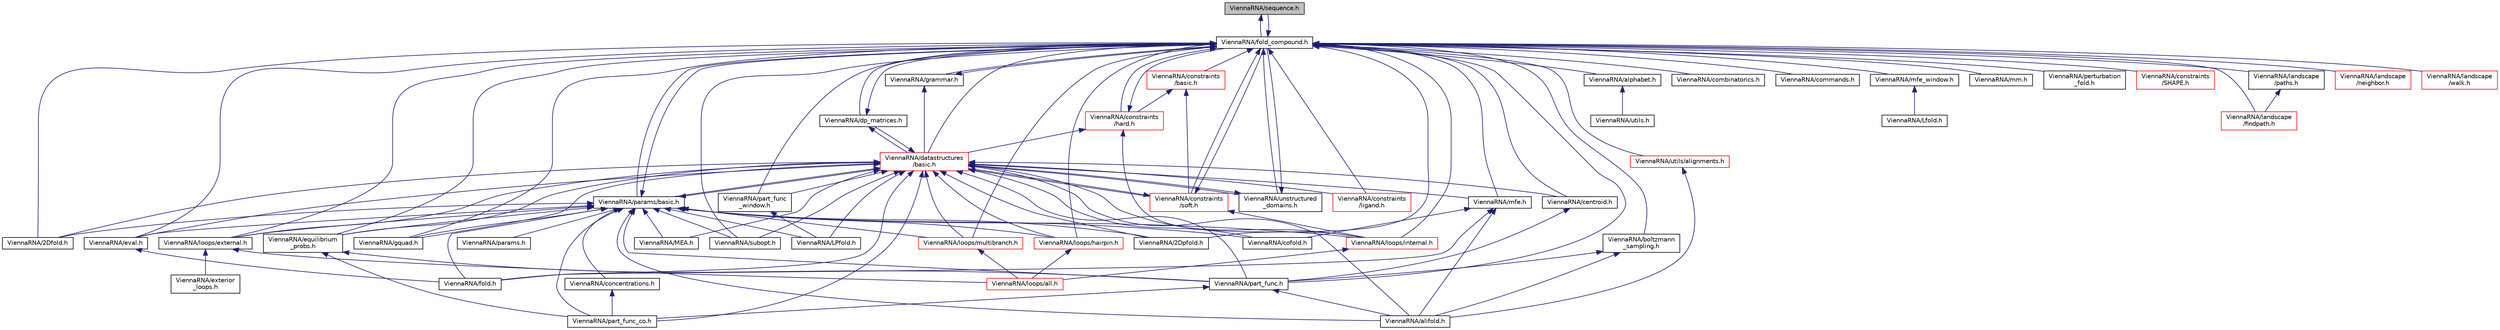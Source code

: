 digraph "ViennaRNA/sequence.h"
{
 // INTERACTIVE_SVG=YES
 // LATEX_PDF_SIZE
  bgcolor="transparent";
  edge [fontname="Helvetica",fontsize="10",labelfontname="Helvetica",labelfontsize="10"];
  node [fontname="Helvetica",fontsize="10",shape=record];
  Node16 [label="ViennaRNA/sequence.h",height=0.2,width=0.4,color="black", fillcolor="grey75", style="filled", fontcolor="black",tooltip="Functions and data structures related to sequence representations ,."];
  Node16 -> Node17 [dir="back",color="midnightblue",fontsize="10",style="solid",fontname="Helvetica"];
  Node17 [label="ViennaRNA/fold_compound.h",height=0.2,width=0.4,color="black",URL="$fold__compound_8h.html",tooltip="The Basic Fold Compound API."];
  Node17 -> Node18 [dir="back",color="midnightblue",fontsize="10",style="solid",fontname="Helvetica"];
  Node18 [label="ViennaRNA/2Dfold.h",height=0.2,width=0.4,color="black",URL="$2Dfold_8h.html",tooltip="MFE structures for base pair distance classes."];
  Node17 -> Node19 [dir="back",color="midnightblue",fontsize="10",style="solid",fontname="Helvetica"];
  Node19 [label="ViennaRNA/2Dpfold.h",height=0.2,width=0.4,color="black",URL="$2Dpfold_8h.html",tooltip="Partition function implementations for base pair distance classes."];
  Node17 -> Node20 [dir="back",color="midnightblue",fontsize="10",style="solid",fontname="Helvetica"];
  Node20 [label="ViennaRNA/alphabet.h",height=0.2,width=0.4,color="black",URL="$alphabet_8h.html",tooltip="Functions to process, convert, and generally handle different nucleotide and/or base pair alphabets."];
  Node20 -> Node21 [dir="back",color="midnightblue",fontsize="10",style="solid",fontname="Helvetica"];
  Node21 [label="ViennaRNA/utils.h",height=0.2,width=0.4,color="black",URL="$utils_8h.html",tooltip="Use ViennaRNA/utils/basic.h instead."];
  Node17 -> Node22 [dir="back",color="midnightblue",fontsize="10",style="solid",fontname="Helvetica"];
  Node22 [label="ViennaRNA/boltzmann\l_sampling.h",height=0.2,width=0.4,color="black",URL="$boltzmann__sampling_8h.html",tooltip="Boltzmann Sampling of secondary structures from the ensemble."];
  Node22 -> Node23 [dir="back",color="midnightblue",fontsize="10",style="solid",fontname="Helvetica"];
  Node23 [label="ViennaRNA/alifold.h",height=0.2,width=0.4,color="black",URL="$alifold_8h.html",tooltip="Functions for comparative structure prediction using RNA sequence alignments."];
  Node22 -> Node24 [dir="back",color="midnightblue",fontsize="10",style="solid",fontname="Helvetica"];
  Node24 [label="ViennaRNA/part_func.h",height=0.2,width=0.4,color="black",URL="$part__func_8h.html",tooltip="Partition function implementations."];
  Node24 -> Node23 [dir="back",color="midnightblue",fontsize="10",style="solid",fontname="Helvetica"];
  Node24 -> Node25 [dir="back",color="midnightblue",fontsize="10",style="solid",fontname="Helvetica"];
  Node25 [label="ViennaRNA/part_func_co.h",height=0.2,width=0.4,color="black",URL="$part__func__co_8h.html",tooltip="Partition function for two RNA sequences."];
  Node17 -> Node26 [dir="back",color="midnightblue",fontsize="10",style="solid",fontname="Helvetica"];
  Node26 [label="ViennaRNA/centroid.h",height=0.2,width=0.4,color="black",URL="$centroid_8h.html",tooltip="Centroid structure computation."];
  Node26 -> Node24 [dir="back",color="midnightblue",fontsize="10",style="solid",fontname="Helvetica"];
  Node17 -> Node27 [dir="back",color="midnightblue",fontsize="10",style="solid",fontname="Helvetica"];
  Node27 [label="ViennaRNA/combinatorics.h",height=0.2,width=0.4,color="black",URL="$combinatorics_8h.html",tooltip="Various implementations that deal with combinatorial aspects of objects."];
  Node17 -> Node28 [dir="back",color="midnightblue",fontsize="10",style="solid",fontname="Helvetica"];
  Node28 [label="ViennaRNA/commands.h",height=0.2,width=0.4,color="black",URL="$commands_8h.html",tooltip="Parse and apply different commands that alter the behavior of secondary structure prediction and eval..."];
  Node17 -> Node29 [dir="back",color="midnightblue",fontsize="10",style="solid",fontname="Helvetica"];
  Node29 [label="ViennaRNA/dp_matrices.h",height=0.2,width=0.4,color="black",URL="$dp__matrices_8h.html",tooltip="Functions to deal with standard dynamic programming (DP) matrices."];
  Node29 -> Node17 [dir="back",color="midnightblue",fontsize="10",style="solid",fontname="Helvetica"];
  Node29 -> Node30 [dir="back",color="midnightblue",fontsize="10",style="solid",fontname="Helvetica"];
  Node30 [label="ViennaRNA/datastructures\l/basic.h",height=0.2,width=0.4,color="red",URL="$datastructures_2basic_8h.html",tooltip="Various data structures and pre-processor macros."];
  Node30 -> Node18 [dir="back",color="midnightblue",fontsize="10",style="solid",fontname="Helvetica"];
  Node30 -> Node19 [dir="back",color="midnightblue",fontsize="10",style="solid",fontname="Helvetica"];
  Node30 -> Node23 [dir="back",color="midnightblue",fontsize="10",style="solid",fontname="Helvetica"];
  Node30 -> Node26 [dir="back",color="midnightblue",fontsize="10",style="solid",fontname="Helvetica"];
  Node30 -> Node32 [dir="back",color="midnightblue",fontsize="10",style="solid",fontname="Helvetica"];
  Node32 [label="ViennaRNA/cofold.h",height=0.2,width=0.4,color="black",URL="$cofold_8h.html",tooltip="MFE implementations for RNA-RNA interaction."];
  Node30 -> Node29 [dir="back",color="midnightblue",fontsize="10",style="solid",fontname="Helvetica"];
  Node30 -> Node35 [dir="back",color="midnightblue",fontsize="10",style="solid",fontname="Helvetica"];
  Node35 [label="ViennaRNA/equilibrium\l_probs.h",height=0.2,width=0.4,color="black",URL="$equilibrium__probs_8h.html",tooltip="Equilibrium Probability implementations."];
  Node35 -> Node24 [dir="back",color="midnightblue",fontsize="10",style="solid",fontname="Helvetica"];
  Node35 -> Node25 [dir="back",color="midnightblue",fontsize="10",style="solid",fontname="Helvetica"];
  Node30 -> Node36 [dir="back",color="midnightblue",fontsize="10",style="solid",fontname="Helvetica"];
  Node36 [label="ViennaRNA/eval.h",height=0.2,width=0.4,color="black",URL="$eval_8h.html",tooltip="Functions and variables related to energy evaluation of sequence/structure pairs."];
  Node36 -> Node37 [dir="back",color="midnightblue",fontsize="10",style="solid",fontname="Helvetica"];
  Node37 [label="ViennaRNA/fold.h",height=0.2,width=0.4,color="black",URL="$fold_8h.html",tooltip="MFE calculations for single RNA sequences."];
  Node30 -> Node37 [dir="back",color="midnightblue",fontsize="10",style="solid",fontname="Helvetica"];
  Node30 -> Node40 [dir="back",color="midnightblue",fontsize="10",style="solid",fontname="Helvetica"];
  Node40 [label="ViennaRNA/gquad.h",height=0.2,width=0.4,color="black",URL="$gquad_8h.html",tooltip="G-quadruplexes."];
  Node30 -> Node41 [dir="back",color="midnightblue",fontsize="10",style="solid",fontname="Helvetica"];
  Node41 [label="ViennaRNA/LPfold.h",height=0.2,width=0.4,color="black",URL="$LPfold_8h.html",tooltip="Partition function and equilibrium probability implementation for the sliding window algorithm."];
  Node30 -> Node42 [dir="back",color="midnightblue",fontsize="10",style="solid",fontname="Helvetica"];
  Node42 [label="ViennaRNA/MEA.h",height=0.2,width=0.4,color="black",URL="$MEA_8h.html",tooltip="Computes a MEA (maximum expected accuracy) structure."];
  Node30 -> Node43 [dir="back",color="midnightblue",fontsize="10",style="solid",fontname="Helvetica"];
  Node43 [label="ViennaRNA/mfe.h",height=0.2,width=0.4,color="black",URL="$mfe_8h.html",tooltip="Compute Minimum Free energy (MFE) and backtrace corresponding secondary structures from RNA sequence ..."];
  Node43 -> Node23 [dir="back",color="midnightblue",fontsize="10",style="solid",fontname="Helvetica"];
  Node43 -> Node32 [dir="back",color="midnightblue",fontsize="10",style="solid",fontname="Helvetica"];
  Node43 -> Node37 [dir="back",color="midnightblue",fontsize="10",style="solid",fontname="Helvetica"];
  Node30 -> Node24 [dir="back",color="midnightblue",fontsize="10",style="solid",fontname="Helvetica"];
  Node30 -> Node25 [dir="back",color="midnightblue",fontsize="10",style="solid",fontname="Helvetica"];
  Node30 -> Node45 [dir="back",color="midnightblue",fontsize="10",style="solid",fontname="Helvetica"];
  Node45 [label="ViennaRNA/part_func\l_window.h",height=0.2,width=0.4,color="black",URL="$part__func__window_8h.html",tooltip="Partition function and equilibrium probability implementation for the sliding window algorithm."];
  Node45 -> Node41 [dir="back",color="midnightblue",fontsize="10",style="solid",fontname="Helvetica"];
  Node30 -> Node51 [dir="back",color="midnightblue",fontsize="10",style="solid",fontname="Helvetica"];
  Node51 [label="ViennaRNA/subopt.h",height=0.2,width=0.4,color="black",URL="$subopt_8h.html",tooltip="RNAsubopt and density of states declarations."];
  Node30 -> Node52 [dir="back",color="midnightblue",fontsize="10",style="solid",fontname="Helvetica"];
  Node52 [label="ViennaRNA/unstructured\l_domains.h",height=0.2,width=0.4,color="black",URL="$unstructured__domains_8h.html",tooltip="Functions to modify unstructured domains, e.g. to incorporate ligands binding to unpaired stretches."];
  Node52 -> Node17 [dir="back",color="midnightblue",fontsize="10",style="solid",fontname="Helvetica"];
  Node52 -> Node30 [dir="back",color="midnightblue",fontsize="10",style="solid",fontname="Helvetica"];
  Node30 -> Node53 [dir="back",color="midnightblue",fontsize="10",style="solid",fontname="Helvetica"];
  Node53 [label="ViennaRNA/params/basic.h",height=0.2,width=0.4,color="black",URL="$params_2basic_8h.html",tooltip="Functions to deal with sets of energy parameters."];
  Node53 -> Node18 [dir="back",color="midnightblue",fontsize="10",style="solid",fontname="Helvetica"];
  Node53 -> Node19 [dir="back",color="midnightblue",fontsize="10",style="solid",fontname="Helvetica"];
  Node53 -> Node23 [dir="back",color="midnightblue",fontsize="10",style="solid",fontname="Helvetica"];
  Node53 -> Node32 [dir="back",color="midnightblue",fontsize="10",style="solid",fontname="Helvetica"];
  Node53 -> Node54 [dir="back",color="midnightblue",fontsize="10",style="solid",fontname="Helvetica"];
  Node54 [label="ViennaRNA/concentrations.h",height=0.2,width=0.4,color="black",URL="$concentrations_8h.html",tooltip="Concentration computations for RNA-RNA interactions."];
  Node54 -> Node25 [dir="back",color="midnightblue",fontsize="10",style="solid",fontname="Helvetica"];
  Node53 -> Node35 [dir="back",color="midnightblue",fontsize="10",style="solid",fontname="Helvetica"];
  Node53 -> Node36 [dir="back",color="midnightblue",fontsize="10",style="solid",fontname="Helvetica"];
  Node53 -> Node37 [dir="back",color="midnightblue",fontsize="10",style="solid",fontname="Helvetica"];
  Node53 -> Node17 [dir="back",color="midnightblue",fontsize="10",style="solid",fontname="Helvetica"];
  Node53 -> Node40 [dir="back",color="midnightblue",fontsize="10",style="solid",fontname="Helvetica"];
  Node53 -> Node41 [dir="back",color="midnightblue",fontsize="10",style="solid",fontname="Helvetica"];
  Node53 -> Node42 [dir="back",color="midnightblue",fontsize="10",style="solid",fontname="Helvetica"];
  Node53 -> Node55 [dir="back",color="midnightblue",fontsize="10",style="solid",fontname="Helvetica"];
  Node55 [label="ViennaRNA/params.h",height=0.2,width=0.4,color="black",URL="$params_8h.html",tooltip="Use ViennaRNA/params/basic.h instead."];
  Node53 -> Node24 [dir="back",color="midnightblue",fontsize="10",style="solid",fontname="Helvetica"];
  Node53 -> Node25 [dir="back",color="midnightblue",fontsize="10",style="solid",fontname="Helvetica"];
  Node53 -> Node51 [dir="back",color="midnightblue",fontsize="10",style="solid",fontname="Helvetica"];
  Node53 -> Node56 [dir="back",color="midnightblue",fontsize="10",style="solid",fontname="Helvetica"];
  Node56 [label="ViennaRNA/loops/external.h",height=0.2,width=0.4,color="black",URL="$external_8h.html",tooltip="Energy evaluation of exterior loops for MFE and partition function calculations."];
  Node56 -> Node57 [dir="back",color="midnightblue",fontsize="10",style="solid",fontname="Helvetica"];
  Node57 [label="ViennaRNA/exterior\l_loops.h",height=0.2,width=0.4,color="black",URL="$exterior__loops_8h.html",tooltip="Use ViennaRNA/loops/external.h instead."];
  Node56 -> Node58 [dir="back",color="midnightblue",fontsize="10",style="solid",fontname="Helvetica"];
  Node58 [label="ViennaRNA/loops/all.h",height=0.2,width=0.4,color="red",URL="$all_8h.html",tooltip="Energy evaluation for MFE and partition function calculations."];
  Node53 -> Node60 [dir="back",color="midnightblue",fontsize="10",style="solid",fontname="Helvetica"];
  Node60 [label="ViennaRNA/loops/hairpin.h",height=0.2,width=0.4,color="red",URL="$hairpin_8h.html",tooltip="Energy evaluation of hairpin loops for MFE and partition function calculations."];
  Node60 -> Node58 [dir="back",color="midnightblue",fontsize="10",style="solid",fontname="Helvetica"];
  Node53 -> Node62 [dir="back",color="midnightblue",fontsize="10",style="solid",fontname="Helvetica"];
  Node62 [label="ViennaRNA/loops/internal.h",height=0.2,width=0.4,color="red",URL="$internal_8h.html",tooltip="Energy evaluation of interior loops for MFE and partition function calculations."];
  Node62 -> Node58 [dir="back",color="midnightblue",fontsize="10",style="solid",fontname="Helvetica"];
  Node53 -> Node64 [dir="back",color="midnightblue",fontsize="10",style="solid",fontname="Helvetica"];
  Node64 [label="ViennaRNA/loops/multibranch.h",height=0.2,width=0.4,color="red",URL="$multibranch_8h.html",tooltip="Energy evaluation of multibranch loops for MFE and partition function calculations."];
  Node64 -> Node58 [dir="back",color="midnightblue",fontsize="10",style="solid",fontname="Helvetica"];
  Node53 -> Node30 [dir="back",color="midnightblue",fontsize="10",style="solid",fontname="Helvetica"];
  Node30 -> Node56 [dir="back",color="midnightblue",fontsize="10",style="solid",fontname="Helvetica"];
  Node30 -> Node60 [dir="back",color="midnightblue",fontsize="10",style="solid",fontname="Helvetica"];
  Node30 -> Node62 [dir="back",color="midnightblue",fontsize="10",style="solid",fontname="Helvetica"];
  Node30 -> Node64 [dir="back",color="midnightblue",fontsize="10",style="solid",fontname="Helvetica"];
  Node30 -> Node66 [dir="back",color="midnightblue",fontsize="10",style="solid",fontname="Helvetica"];
  Node66 [label="ViennaRNA/constraints\l/ligand.h",height=0.2,width=0.4,color="red",URL="$ligand_8h.html",tooltip="Functions for incorporation of ligands binding to hairpin and interior loop motifs using the soft con..."];
  Node30 -> Node69 [dir="back",color="midnightblue",fontsize="10",style="solid",fontname="Helvetica"];
  Node69 [label="ViennaRNA/constraints\l/soft.h",height=0.2,width=0.4,color="red",URL="$soft_8h.html",tooltip="Functions and data structures for secondary structure soft constraints."];
  Node69 -> Node17 [dir="back",color="midnightblue",fontsize="10",style="solid",fontname="Helvetica"];
  Node69 -> Node62 [dir="back",color="midnightblue",fontsize="10",style="solid",fontname="Helvetica"];
  Node69 -> Node30 [dir="back",color="midnightblue",fontsize="10",style="solid",fontname="Helvetica"];
  Node17 -> Node35 [dir="back",color="midnightblue",fontsize="10",style="solid",fontname="Helvetica"];
  Node17 -> Node36 [dir="back",color="midnightblue",fontsize="10",style="solid",fontname="Helvetica"];
  Node17 -> Node40 [dir="back",color="midnightblue",fontsize="10",style="solid",fontname="Helvetica"];
  Node17 -> Node86 [dir="back",color="midnightblue",fontsize="10",style="solid",fontname="Helvetica"];
  Node86 [label="ViennaRNA/grammar.h",height=0.2,width=0.4,color="black",URL="$grammar_8h.html",tooltip="Implementations for the RNA folding grammar."];
  Node86 -> Node17 [dir="back",color="midnightblue",fontsize="10",style="solid",fontname="Helvetica"];
  Node86 -> Node30 [dir="back",color="midnightblue",fontsize="10",style="solid",fontname="Helvetica"];
  Node17 -> Node43 [dir="back",color="midnightblue",fontsize="10",style="solid",fontname="Helvetica"];
  Node17 -> Node87 [dir="back",color="midnightblue",fontsize="10",style="solid",fontname="Helvetica"];
  Node87 [label="ViennaRNA/mfe_window.h",height=0.2,width=0.4,color="black",URL="$mfe__window_8h.html",tooltip="Compute local Minimum Free Energy (MFE) using a sliding window approach and backtrace corresponding s..."];
  Node87 -> Node88 [dir="back",color="midnightblue",fontsize="10",style="solid",fontname="Helvetica"];
  Node88 [label="ViennaRNA/Lfold.h",height=0.2,width=0.4,color="black",URL="$Lfold_8h.html",tooltip="Functions for locally optimal MFE structure prediction."];
  Node17 -> Node89 [dir="back",color="midnightblue",fontsize="10",style="solid",fontname="Helvetica"];
  Node89 [label="ViennaRNA/mm.h",height=0.2,width=0.4,color="black",URL="$mm_8h.html",tooltip="Several Maximum Matching implementations."];
  Node17 -> Node24 [dir="back",color="midnightblue",fontsize="10",style="solid",fontname="Helvetica"];
  Node17 -> Node45 [dir="back",color="midnightblue",fontsize="10",style="solid",fontname="Helvetica"];
  Node17 -> Node90 [dir="back",color="midnightblue",fontsize="10",style="solid",fontname="Helvetica"];
  Node90 [label="ViennaRNA/perturbation\l_fold.h",height=0.2,width=0.4,color="black",URL="$perturbation__fold_8h.html",tooltip="Find a vector of perturbation energies that minimizes the discripancies between predicted and observe..."];
  Node17 -> Node16 [dir="back",color="midnightblue",fontsize="10",style="solid",fontname="Helvetica"];
  Node17 -> Node51 [dir="back",color="midnightblue",fontsize="10",style="solid",fontname="Helvetica"];
  Node17 -> Node52 [dir="back",color="midnightblue",fontsize="10",style="solid",fontname="Helvetica"];
  Node17 -> Node53 [dir="back",color="midnightblue",fontsize="10",style="solid",fontname="Helvetica"];
  Node17 -> Node56 [dir="back",color="midnightblue",fontsize="10",style="solid",fontname="Helvetica"];
  Node17 -> Node60 [dir="back",color="midnightblue",fontsize="10",style="solid",fontname="Helvetica"];
  Node17 -> Node62 [dir="back",color="midnightblue",fontsize="10",style="solid",fontname="Helvetica"];
  Node17 -> Node64 [dir="back",color="midnightblue",fontsize="10",style="solid",fontname="Helvetica"];
  Node17 -> Node91 [dir="back",color="midnightblue",fontsize="10",style="solid",fontname="Helvetica"];
  Node91 [label="ViennaRNA/constraints\l/basic.h",height=0.2,width=0.4,color="red",URL="$constraints_2basic_8h.html",tooltip="Functions and data structures for constraining secondary structure predictions and evaluation."];
  Node91 -> Node92 [dir="back",color="midnightblue",fontsize="10",style="solid",fontname="Helvetica"];
  Node92 [label="ViennaRNA/constraints\l/hard.h",height=0.2,width=0.4,color="red",URL="$hard_8h.html",tooltip="Functions and data structures for handling of secondary structure hard constraints."];
  Node92 -> Node17 [dir="back",color="midnightblue",fontsize="10",style="solid",fontname="Helvetica"];
  Node92 -> Node62 [dir="back",color="midnightblue",fontsize="10",style="solid",fontname="Helvetica"];
  Node92 -> Node30 [dir="back",color="midnightblue",fontsize="10",style="solid",fontname="Helvetica"];
  Node91 -> Node69 [dir="back",color="midnightblue",fontsize="10",style="solid",fontname="Helvetica"];
  Node17 -> Node92 [dir="back",color="midnightblue",fontsize="10",style="solid",fontname="Helvetica"];
  Node17 -> Node66 [dir="back",color="midnightblue",fontsize="10",style="solid",fontname="Helvetica"];
  Node17 -> Node94 [dir="back",color="midnightblue",fontsize="10",style="solid",fontname="Helvetica"];
  Node94 [label="ViennaRNA/constraints\l/SHAPE.h",height=0.2,width=0.4,color="red",URL="$SHAPE_8h.html",tooltip="This module provides function to incorporate SHAPE reactivity data into the folding recursions by mea..."];
  Node17 -> Node69 [dir="back",color="midnightblue",fontsize="10",style="solid",fontname="Helvetica"];
  Node17 -> Node96 [dir="back",color="midnightblue",fontsize="10",style="solid",fontname="Helvetica"];
  Node96 [label="ViennaRNA/landscape\l/findpath.h",height=0.2,width=0.4,color="red",URL="$landscape_2findpath_8h.html",tooltip="A breadth-first search heuristic for optimal direct folding paths."];
  Node17 -> Node98 [dir="back",color="midnightblue",fontsize="10",style="solid",fontname="Helvetica"];
  Node98 [label="ViennaRNA/landscape\l/neighbor.h",height=0.2,width=0.4,color="red",URL="$landscape_2neighbor_8h.html",tooltip="Methods to compute the neighbors of an RNA secondary structure."];
  Node17 -> Node101 [dir="back",color="midnightblue",fontsize="10",style="solid",fontname="Helvetica"];
  Node101 [label="ViennaRNA/landscape\l/paths.h",height=0.2,width=0.4,color="black",URL="$paths_8h.html",tooltip="API for computing (optimal) (re-)folding paths between secondary structures."];
  Node101 -> Node96 [dir="back",color="midnightblue",fontsize="10",style="solid",fontname="Helvetica"];
  Node17 -> Node102 [dir="back",color="midnightblue",fontsize="10",style="solid",fontname="Helvetica"];
  Node102 [label="ViennaRNA/landscape\l/walk.h",height=0.2,width=0.4,color="red",URL="$landscape_2walk_8h.html",tooltip="Methods to generate particular paths such as gradient or random walks through the energy landscape of..."];
  Node17 -> Node103 [dir="back",color="midnightblue",fontsize="10",style="solid",fontname="Helvetica"];
  Node103 [label="ViennaRNA/utils/alignments.h",height=0.2,width=0.4,color="red",URL="$utils_2alignments_8h.html",tooltip="Various utility- and helper-functions for sequence alignments and comparative structure prediction."];
  Node103 -> Node23 [dir="back",color="midnightblue",fontsize="10",style="solid",fontname="Helvetica"];
  Node17 -> Node30 [dir="back",color="midnightblue",fontsize="10",style="solid",fontname="Helvetica"];
}
